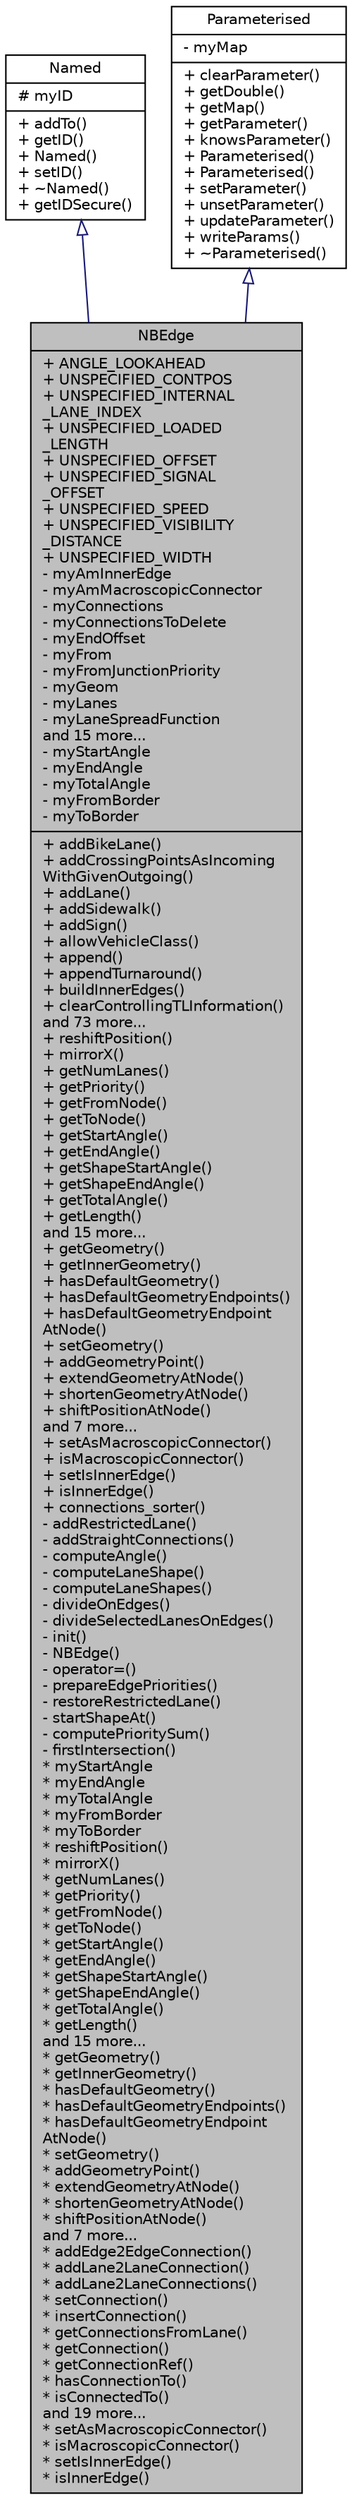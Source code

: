 digraph "NBEdge"
{
  edge [fontname="Helvetica",fontsize="10",labelfontname="Helvetica",labelfontsize="10"];
  node [fontname="Helvetica",fontsize="10",shape=record];
  Node0 [label="{NBEdge\n|+ ANGLE_LOOKAHEAD\l+ UNSPECIFIED_CONTPOS\l+ UNSPECIFIED_INTERNAL\l_LANE_INDEX\l+ UNSPECIFIED_LOADED\l_LENGTH\l+ UNSPECIFIED_OFFSET\l+ UNSPECIFIED_SIGNAL\l_OFFSET\l+ UNSPECIFIED_SPEED\l+ UNSPECIFIED_VISIBILITY\l_DISTANCE\l+ UNSPECIFIED_WIDTH\l- myAmInnerEdge\l- myAmMacroscopicConnector\l- myConnections\l- myConnectionsToDelete\l- myEndOffset\l- myFrom\l- myFromJunctionPriority\l- myGeom\l- myLanes\l- myLaneSpreadFunction\land 15 more...\l- myStartAngle\l- myEndAngle\l- myTotalAngle\l- myFromBorder\l- myToBorder\l|+ addBikeLane()\l+ addCrossingPointsAsIncoming\lWithGivenOutgoing()\l+ addLane()\l+ addSidewalk()\l+ addSign()\l+ allowVehicleClass()\l+ append()\l+ appendTurnaround()\l+ buildInnerEdges()\l+ clearControllingTLInformation()\land 73 more...\l+ reshiftPosition()\l+ mirrorX()\l+ getNumLanes()\l+ getPriority()\l+ getFromNode()\l+ getToNode()\l+ getStartAngle()\l+ getEndAngle()\l+ getShapeStartAngle()\l+ getShapeEndAngle()\l+ getTotalAngle()\l+ getLength()\land 15 more...\l+ getGeometry()\l+ getInnerGeometry()\l+ hasDefaultGeometry()\l+ hasDefaultGeometryEndpoints()\l+ hasDefaultGeometryEndpoint\lAtNode()\l+ setGeometry()\l+ addGeometryPoint()\l+ extendGeometryAtNode()\l+ shortenGeometryAtNode()\l+ shiftPositionAtNode()\land 7 more...\l+ setAsMacroscopicConnector()\l+ isMacroscopicConnector()\l+ setIsInnerEdge()\l+ isInnerEdge()\l+ connections_sorter()\l- addRestrictedLane()\l- addStraightConnections()\l- computeAngle()\l- computeLaneShape()\l- computeLaneShapes()\l- divideOnEdges()\l- divideSelectedLanesOnEdges()\l- init()\l- NBEdge()\l- operator=()\l- prepareEdgePriorities()\l- restoreRestrictedLane()\l- startShapeAt()\l- computePrioritySum()\l- firstIntersection()\l* myStartAngle\l* myEndAngle\l* myTotalAngle\l* myFromBorder\l* myToBorder\l* reshiftPosition()\l* mirrorX()\l* getNumLanes()\l* getPriority()\l* getFromNode()\l* getToNode()\l* getStartAngle()\l* getEndAngle()\l* getShapeStartAngle()\l* getShapeEndAngle()\l* getTotalAngle()\l* getLength()\land 15 more...\l* getGeometry()\l* getInnerGeometry()\l* hasDefaultGeometry()\l* hasDefaultGeometryEndpoints()\l* hasDefaultGeometryEndpoint\lAtNode()\l* setGeometry()\l* addGeometryPoint()\l* extendGeometryAtNode()\l* shortenGeometryAtNode()\l* shiftPositionAtNode()\land 7 more...\l* addEdge2EdgeConnection()\l* addLane2LaneConnection()\l* addLane2LaneConnections()\l* setConnection()\l* insertConnection()\l* getConnectionsFromLane()\l* getConnection()\l* getConnectionRef()\l* hasConnectionTo()\l* isConnectedTo()\land 19 more...\l* setAsMacroscopicConnector()\l* isMacroscopicConnector()\l* setIsInnerEdge()\l* isInnerEdge()\l}",height=0.2,width=0.4,color="black", fillcolor="grey75", style="filled", fontcolor="black"];
  Node1 -> Node0 [dir="back",color="midnightblue",fontsize="10",style="solid",arrowtail="onormal",fontname="Helvetica"];
  Node1 [label="{Named\n|# myID\l|+ addTo()\l+ getID()\l+ Named()\l+ setID()\l+ ~Named()\l+ getIDSecure()\l}",height=0.2,width=0.4,color="black", fillcolor="white", style="filled",URL="$d5/dbf/class_named.html",tooltip="Base class for objects which have an id. "];
  Node2 -> Node0 [dir="back",color="midnightblue",fontsize="10",style="solid",arrowtail="onormal",fontname="Helvetica"];
  Node2 [label="{Parameterised\n|- myMap\l|+ clearParameter()\l+ getDouble()\l+ getMap()\l+ getParameter()\l+ knowsParameter()\l+ Parameterised()\l+ Parameterised()\l+ setParameter()\l+ unsetParameter()\l+ updateParameter()\l+ writeParams()\l+ ~Parameterised()\l}",height=0.2,width=0.4,color="black", fillcolor="white", style="filled",URL="$d7/dc7/class_parameterised.html",tooltip="An upper class for objects with additional parameters. "];
}
